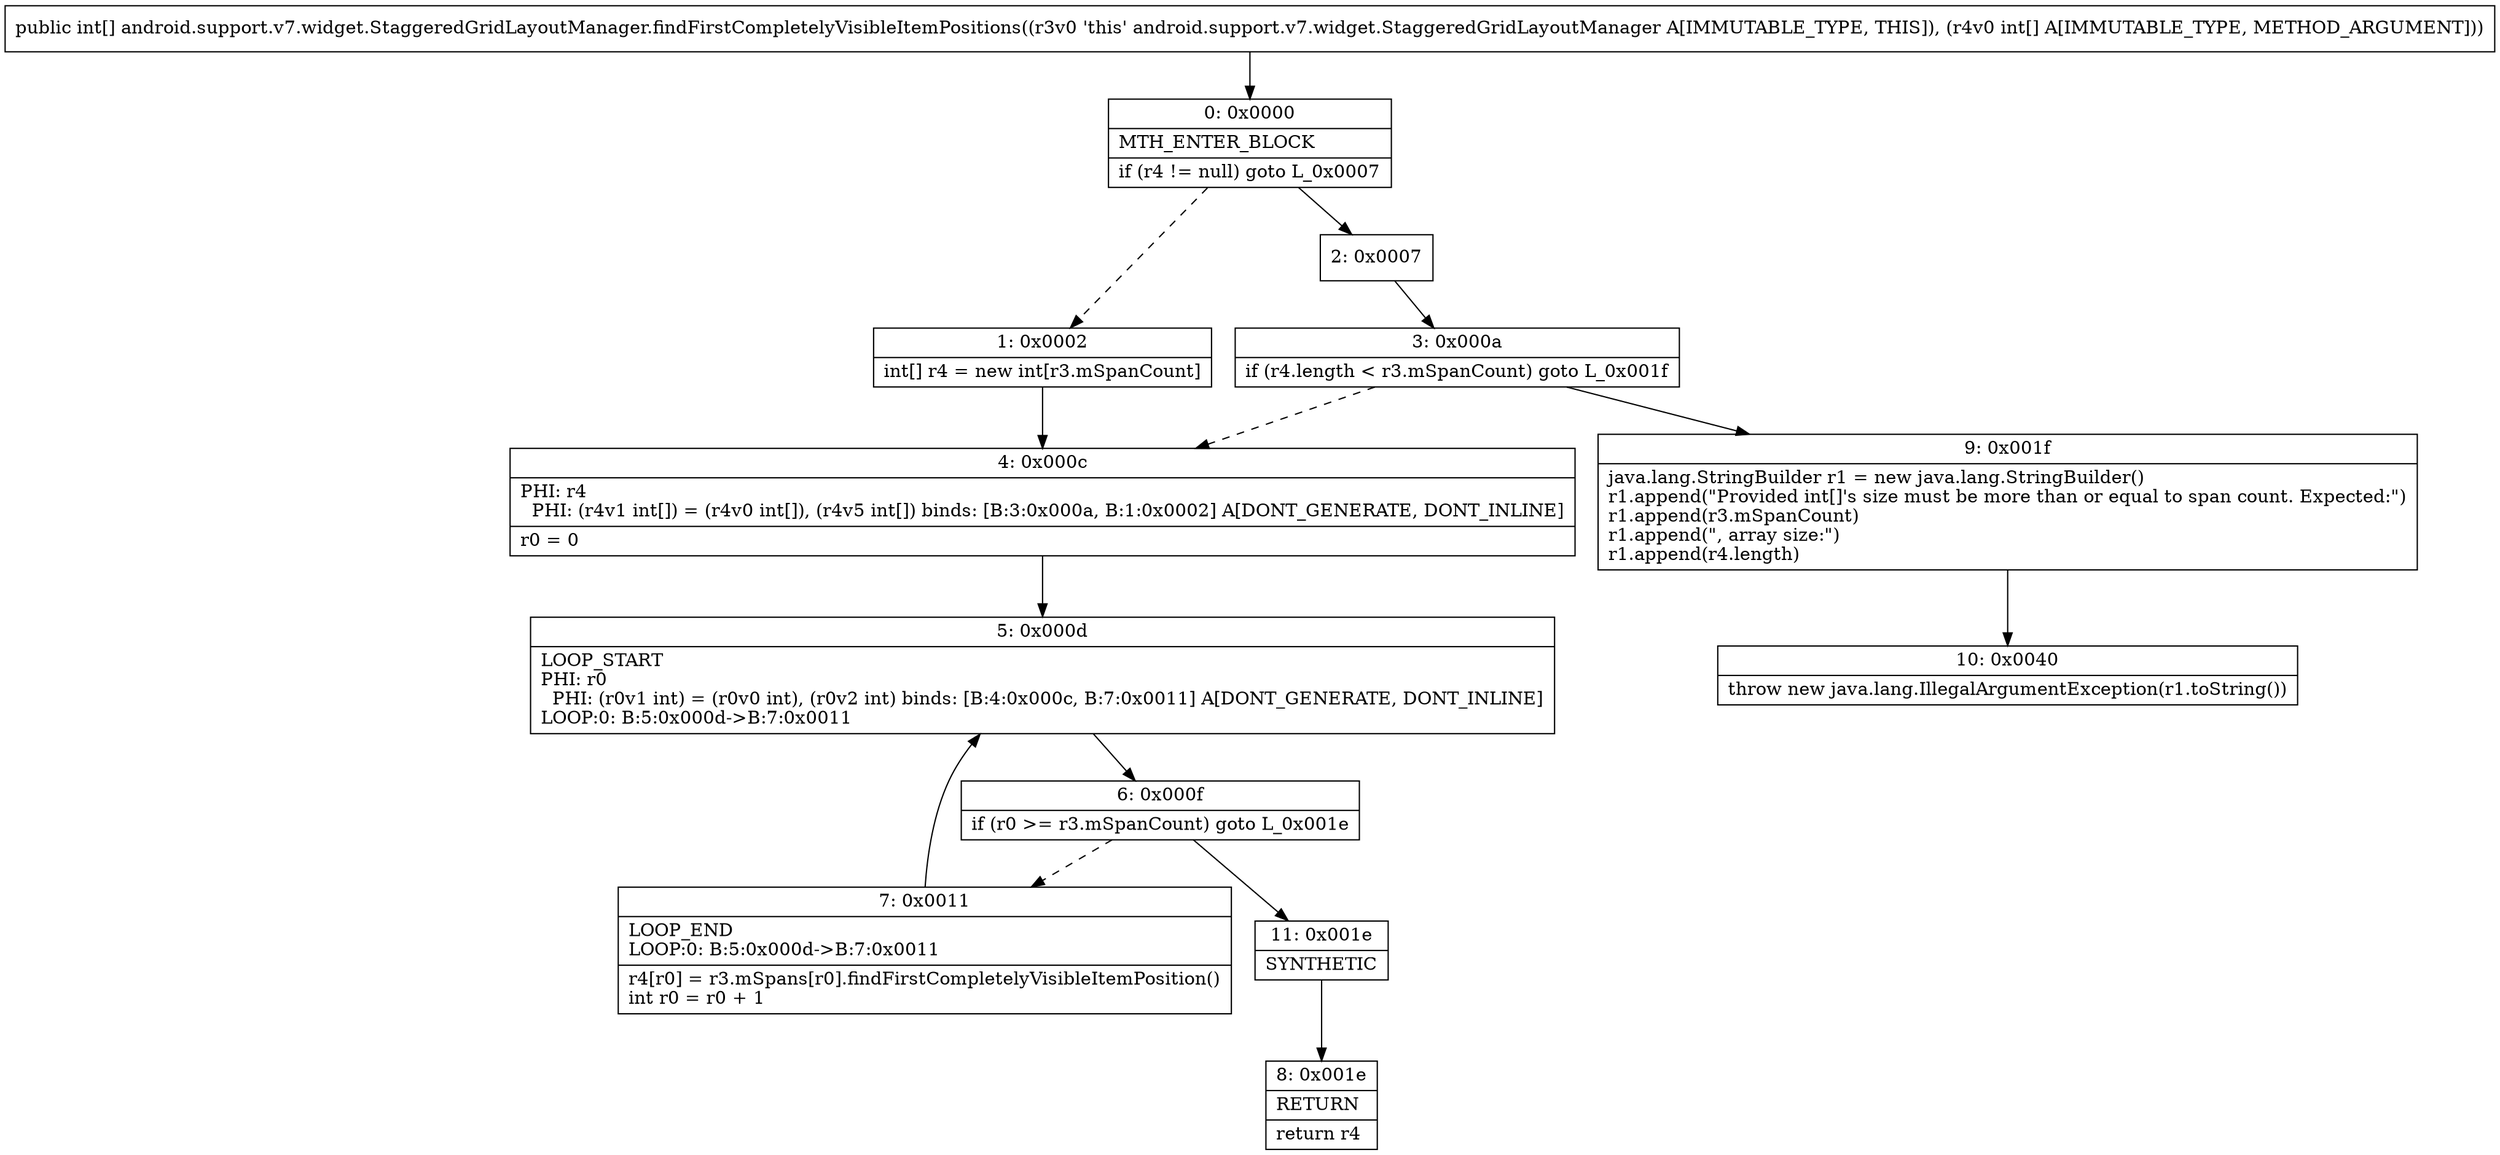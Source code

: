 digraph "CFG forandroid.support.v7.widget.StaggeredGridLayoutManager.findFirstCompletelyVisibleItemPositions([I)[I" {
Node_0 [shape=record,label="{0\:\ 0x0000|MTH_ENTER_BLOCK\l|if (r4 != null) goto L_0x0007\l}"];
Node_1 [shape=record,label="{1\:\ 0x0002|int[] r4 = new int[r3.mSpanCount]\l}"];
Node_2 [shape=record,label="{2\:\ 0x0007}"];
Node_3 [shape=record,label="{3\:\ 0x000a|if (r4.length \< r3.mSpanCount) goto L_0x001f\l}"];
Node_4 [shape=record,label="{4\:\ 0x000c|PHI: r4 \l  PHI: (r4v1 int[]) = (r4v0 int[]), (r4v5 int[]) binds: [B:3:0x000a, B:1:0x0002] A[DONT_GENERATE, DONT_INLINE]\l|r0 = 0\l}"];
Node_5 [shape=record,label="{5\:\ 0x000d|LOOP_START\lPHI: r0 \l  PHI: (r0v1 int) = (r0v0 int), (r0v2 int) binds: [B:4:0x000c, B:7:0x0011] A[DONT_GENERATE, DONT_INLINE]\lLOOP:0: B:5:0x000d\-\>B:7:0x0011\l}"];
Node_6 [shape=record,label="{6\:\ 0x000f|if (r0 \>= r3.mSpanCount) goto L_0x001e\l}"];
Node_7 [shape=record,label="{7\:\ 0x0011|LOOP_END\lLOOP:0: B:5:0x000d\-\>B:7:0x0011\l|r4[r0] = r3.mSpans[r0].findFirstCompletelyVisibleItemPosition()\lint r0 = r0 + 1\l}"];
Node_8 [shape=record,label="{8\:\ 0x001e|RETURN\l|return r4\l}"];
Node_9 [shape=record,label="{9\:\ 0x001f|java.lang.StringBuilder r1 = new java.lang.StringBuilder()\lr1.append(\"Provided int[]'s size must be more than or equal to span count. Expected:\")\lr1.append(r3.mSpanCount)\lr1.append(\", array size:\")\lr1.append(r4.length)\l}"];
Node_10 [shape=record,label="{10\:\ 0x0040|throw new java.lang.IllegalArgumentException(r1.toString())\l}"];
Node_11 [shape=record,label="{11\:\ 0x001e|SYNTHETIC\l}"];
MethodNode[shape=record,label="{public int[] android.support.v7.widget.StaggeredGridLayoutManager.findFirstCompletelyVisibleItemPositions((r3v0 'this' android.support.v7.widget.StaggeredGridLayoutManager A[IMMUTABLE_TYPE, THIS]), (r4v0 int[] A[IMMUTABLE_TYPE, METHOD_ARGUMENT])) }"];
MethodNode -> Node_0;
Node_0 -> Node_1[style=dashed];
Node_0 -> Node_2;
Node_1 -> Node_4;
Node_2 -> Node_3;
Node_3 -> Node_4[style=dashed];
Node_3 -> Node_9;
Node_4 -> Node_5;
Node_5 -> Node_6;
Node_6 -> Node_7[style=dashed];
Node_6 -> Node_11;
Node_7 -> Node_5;
Node_9 -> Node_10;
Node_11 -> Node_8;
}

